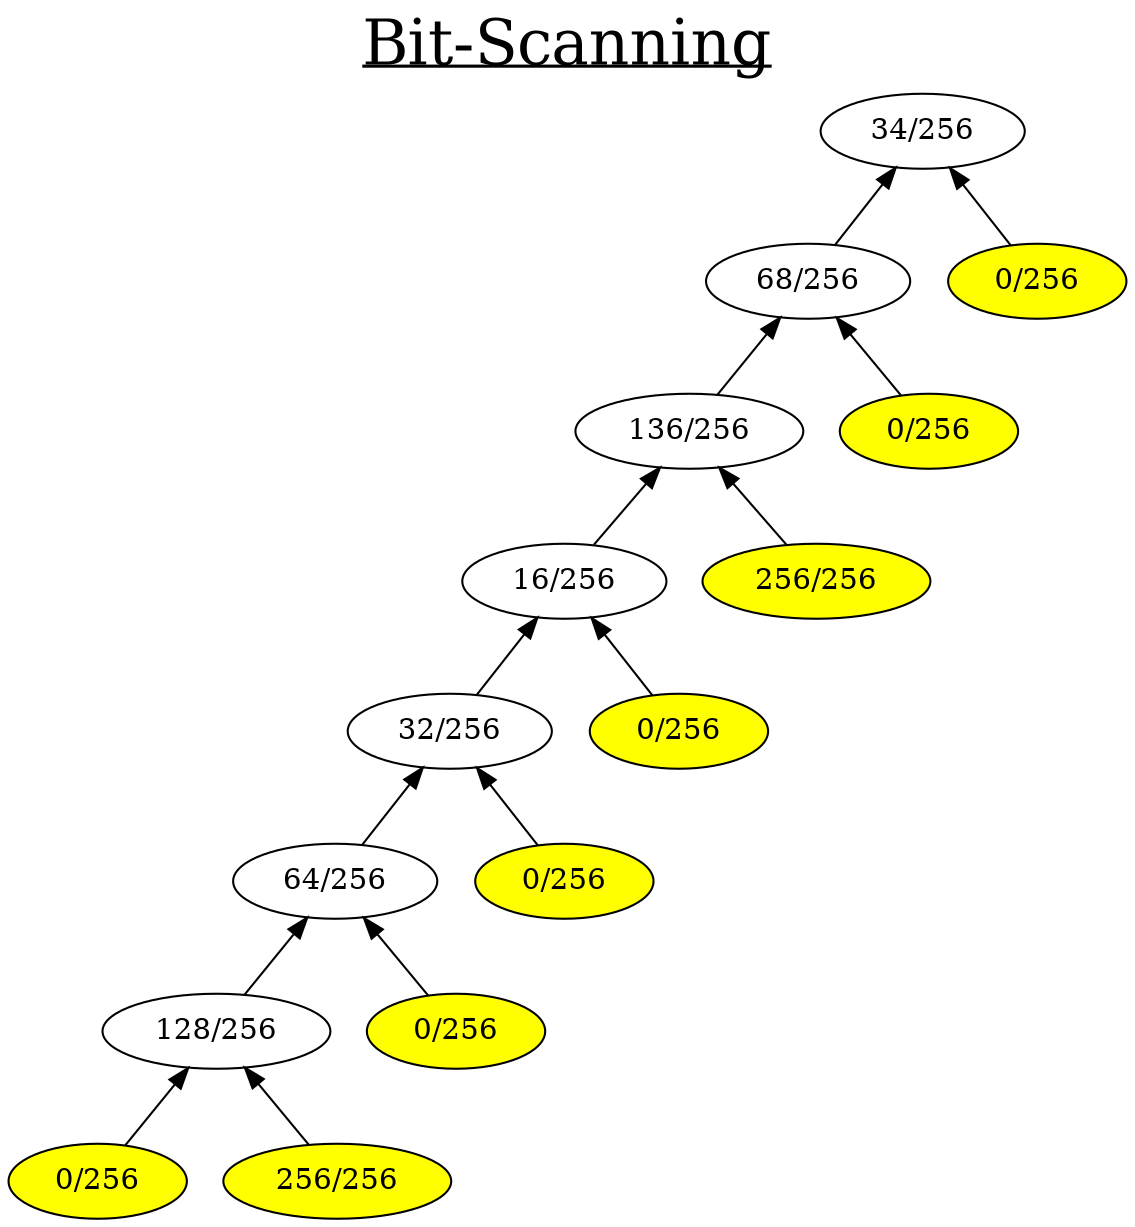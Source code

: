 digraph G { 
rankdir = BT;
graph [label= <<u>Bit-Scanning</u>> , labelloc=t, fontsize=30];
1[label= " 34/256 " ];
2[label= " 68/256 " ];
2->1
3[label= " 0/256 " ];
3->1
4[label= " 136/256 " ];
4->2
5[label= " 0/256 " ];
5->2
8[label= " 16/256 " ];
8->4
9[label= " 256/256 " ];
9->4
16[label= " 32/256 " ];
16->8
17[label= " 0/256 " ];
17->8
32[label= " 64/256 " ];
32->16
33[label= " 0/256 " ];
33->16
64[label= " 128/256 " ];
64->32
65[label= " 0/256 " ];
65->32
128[label= " 0/256 " ];
128->64
129[label= " 256/256 " ];
129->64
128[style=filled, fillcolor=yellow];
129[style=filled, fillcolor=yellow];
65[style=filled, fillcolor=yellow];
33[style=filled, fillcolor=yellow];
17[style=filled, fillcolor=yellow];
9[style=filled, fillcolor=yellow];
5[style=filled, fillcolor=yellow];
3[style=filled, fillcolor=yellow];
}